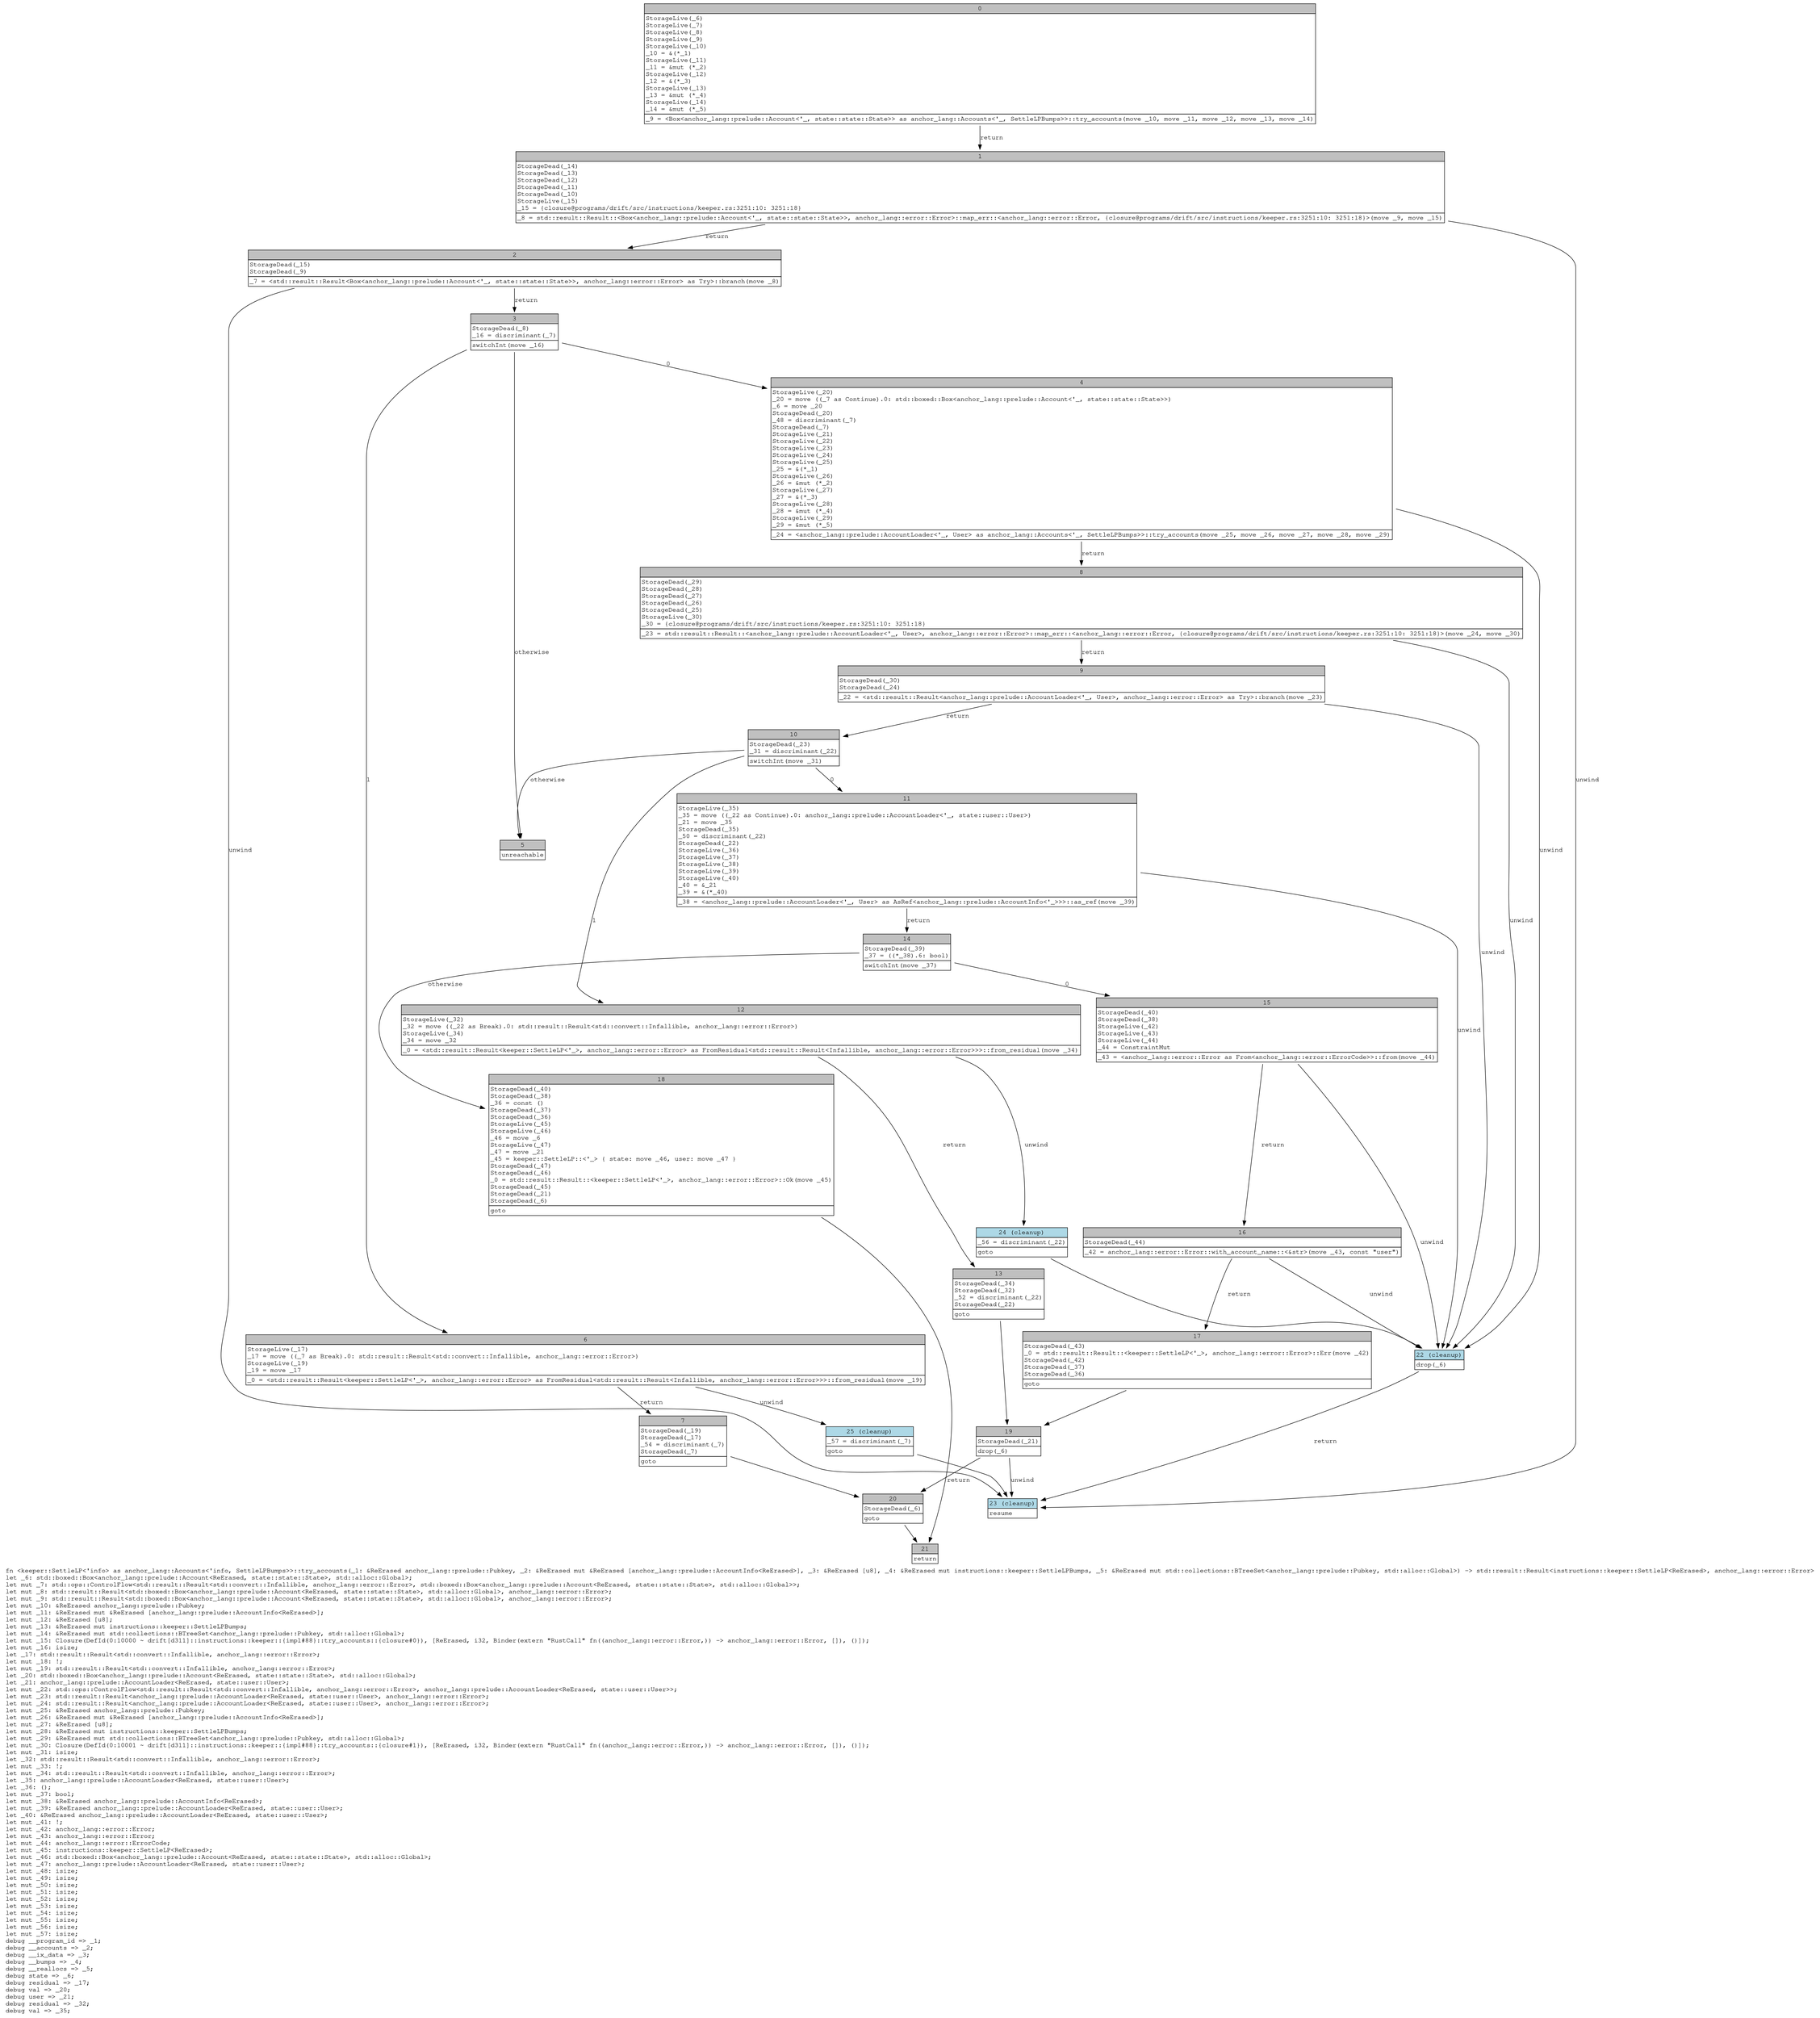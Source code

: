 digraph Mir_0_9999 {
    graph [fontname="Courier, monospace"];
    node [fontname="Courier, monospace"];
    edge [fontname="Courier, monospace"];
    label=<fn &lt;keeper::SettleLP&lt;'info&gt; as anchor_lang::Accounts&lt;'info, SettleLPBumps&gt;&gt;::try_accounts(_1: &amp;ReErased anchor_lang::prelude::Pubkey, _2: &amp;ReErased mut &amp;ReErased [anchor_lang::prelude::AccountInfo&lt;ReErased&gt;], _3: &amp;ReErased [u8], _4: &amp;ReErased mut instructions::keeper::SettleLPBumps, _5: &amp;ReErased mut std::collections::BTreeSet&lt;anchor_lang::prelude::Pubkey, std::alloc::Global&gt;) -&gt; std::result::Result&lt;instructions::keeper::SettleLP&lt;ReErased&gt;, anchor_lang::error::Error&gt;<br align="left"/>let _6: std::boxed::Box&lt;anchor_lang::prelude::Account&lt;ReErased, state::state::State&gt;, std::alloc::Global&gt;;<br align="left"/>let mut _7: std::ops::ControlFlow&lt;std::result::Result&lt;std::convert::Infallible, anchor_lang::error::Error&gt;, std::boxed::Box&lt;anchor_lang::prelude::Account&lt;ReErased, state::state::State&gt;, std::alloc::Global&gt;&gt;;<br align="left"/>let mut _8: std::result::Result&lt;std::boxed::Box&lt;anchor_lang::prelude::Account&lt;ReErased, state::state::State&gt;, std::alloc::Global&gt;, anchor_lang::error::Error&gt;;<br align="left"/>let mut _9: std::result::Result&lt;std::boxed::Box&lt;anchor_lang::prelude::Account&lt;ReErased, state::state::State&gt;, std::alloc::Global&gt;, anchor_lang::error::Error&gt;;<br align="left"/>let mut _10: &amp;ReErased anchor_lang::prelude::Pubkey;<br align="left"/>let mut _11: &amp;ReErased mut &amp;ReErased [anchor_lang::prelude::AccountInfo&lt;ReErased&gt;];<br align="left"/>let mut _12: &amp;ReErased [u8];<br align="left"/>let mut _13: &amp;ReErased mut instructions::keeper::SettleLPBumps;<br align="left"/>let mut _14: &amp;ReErased mut std::collections::BTreeSet&lt;anchor_lang::prelude::Pubkey, std::alloc::Global&gt;;<br align="left"/>let mut _15: Closure(DefId(0:10000 ~ drift[d311]::instructions::keeper::{impl#88}::try_accounts::{closure#0}), [ReErased, i32, Binder(extern &quot;RustCall&quot; fn((anchor_lang::error::Error,)) -&gt; anchor_lang::error::Error, []), ()]);<br align="left"/>let mut _16: isize;<br align="left"/>let _17: std::result::Result&lt;std::convert::Infallible, anchor_lang::error::Error&gt;;<br align="left"/>let mut _18: !;<br align="left"/>let mut _19: std::result::Result&lt;std::convert::Infallible, anchor_lang::error::Error&gt;;<br align="left"/>let _20: std::boxed::Box&lt;anchor_lang::prelude::Account&lt;ReErased, state::state::State&gt;, std::alloc::Global&gt;;<br align="left"/>let _21: anchor_lang::prelude::AccountLoader&lt;ReErased, state::user::User&gt;;<br align="left"/>let mut _22: std::ops::ControlFlow&lt;std::result::Result&lt;std::convert::Infallible, anchor_lang::error::Error&gt;, anchor_lang::prelude::AccountLoader&lt;ReErased, state::user::User&gt;&gt;;<br align="left"/>let mut _23: std::result::Result&lt;anchor_lang::prelude::AccountLoader&lt;ReErased, state::user::User&gt;, anchor_lang::error::Error&gt;;<br align="left"/>let mut _24: std::result::Result&lt;anchor_lang::prelude::AccountLoader&lt;ReErased, state::user::User&gt;, anchor_lang::error::Error&gt;;<br align="left"/>let mut _25: &amp;ReErased anchor_lang::prelude::Pubkey;<br align="left"/>let mut _26: &amp;ReErased mut &amp;ReErased [anchor_lang::prelude::AccountInfo&lt;ReErased&gt;];<br align="left"/>let mut _27: &amp;ReErased [u8];<br align="left"/>let mut _28: &amp;ReErased mut instructions::keeper::SettleLPBumps;<br align="left"/>let mut _29: &amp;ReErased mut std::collections::BTreeSet&lt;anchor_lang::prelude::Pubkey, std::alloc::Global&gt;;<br align="left"/>let mut _30: Closure(DefId(0:10001 ~ drift[d311]::instructions::keeper::{impl#88}::try_accounts::{closure#1}), [ReErased, i32, Binder(extern &quot;RustCall&quot; fn((anchor_lang::error::Error,)) -&gt; anchor_lang::error::Error, []), ()]);<br align="left"/>let mut _31: isize;<br align="left"/>let _32: std::result::Result&lt;std::convert::Infallible, anchor_lang::error::Error&gt;;<br align="left"/>let mut _33: !;<br align="left"/>let mut _34: std::result::Result&lt;std::convert::Infallible, anchor_lang::error::Error&gt;;<br align="left"/>let _35: anchor_lang::prelude::AccountLoader&lt;ReErased, state::user::User&gt;;<br align="left"/>let _36: ();<br align="left"/>let mut _37: bool;<br align="left"/>let mut _38: &amp;ReErased anchor_lang::prelude::AccountInfo&lt;ReErased&gt;;<br align="left"/>let mut _39: &amp;ReErased anchor_lang::prelude::AccountLoader&lt;ReErased, state::user::User&gt;;<br align="left"/>let _40: &amp;ReErased anchor_lang::prelude::AccountLoader&lt;ReErased, state::user::User&gt;;<br align="left"/>let mut _41: !;<br align="left"/>let mut _42: anchor_lang::error::Error;<br align="left"/>let mut _43: anchor_lang::error::Error;<br align="left"/>let mut _44: anchor_lang::error::ErrorCode;<br align="left"/>let mut _45: instructions::keeper::SettleLP&lt;ReErased&gt;;<br align="left"/>let mut _46: std::boxed::Box&lt;anchor_lang::prelude::Account&lt;ReErased, state::state::State&gt;, std::alloc::Global&gt;;<br align="left"/>let mut _47: anchor_lang::prelude::AccountLoader&lt;ReErased, state::user::User&gt;;<br align="left"/>let mut _48: isize;<br align="left"/>let mut _49: isize;<br align="left"/>let mut _50: isize;<br align="left"/>let mut _51: isize;<br align="left"/>let mut _52: isize;<br align="left"/>let mut _53: isize;<br align="left"/>let mut _54: isize;<br align="left"/>let mut _55: isize;<br align="left"/>let mut _56: isize;<br align="left"/>let mut _57: isize;<br align="left"/>debug __program_id =&gt; _1;<br align="left"/>debug __accounts =&gt; _2;<br align="left"/>debug __ix_data =&gt; _3;<br align="left"/>debug __bumps =&gt; _4;<br align="left"/>debug __reallocs =&gt; _5;<br align="left"/>debug state =&gt; _6;<br align="left"/>debug residual =&gt; _17;<br align="left"/>debug val =&gt; _20;<br align="left"/>debug user =&gt; _21;<br align="left"/>debug residual =&gt; _32;<br align="left"/>debug val =&gt; _35;<br align="left"/>>;
    bb0__0_9999 [shape="none", label=<<table border="0" cellborder="1" cellspacing="0"><tr><td bgcolor="gray" align="center" colspan="1">0</td></tr><tr><td align="left" balign="left">StorageLive(_6)<br/>StorageLive(_7)<br/>StorageLive(_8)<br/>StorageLive(_9)<br/>StorageLive(_10)<br/>_10 = &amp;(*_1)<br/>StorageLive(_11)<br/>_11 = &amp;mut (*_2)<br/>StorageLive(_12)<br/>_12 = &amp;(*_3)<br/>StorageLive(_13)<br/>_13 = &amp;mut (*_4)<br/>StorageLive(_14)<br/>_14 = &amp;mut (*_5)<br/></td></tr><tr><td align="left">_9 = &lt;Box&lt;anchor_lang::prelude::Account&lt;'_, state::state::State&gt;&gt; as anchor_lang::Accounts&lt;'_, SettleLPBumps&gt;&gt;::try_accounts(move _10, move _11, move _12, move _13, move _14)</td></tr></table>>];
    bb1__0_9999 [shape="none", label=<<table border="0" cellborder="1" cellspacing="0"><tr><td bgcolor="gray" align="center" colspan="1">1</td></tr><tr><td align="left" balign="left">StorageDead(_14)<br/>StorageDead(_13)<br/>StorageDead(_12)<br/>StorageDead(_11)<br/>StorageDead(_10)<br/>StorageLive(_15)<br/>_15 = {closure@programs/drift/src/instructions/keeper.rs:3251:10: 3251:18}<br/></td></tr><tr><td align="left">_8 = std::result::Result::&lt;Box&lt;anchor_lang::prelude::Account&lt;'_, state::state::State&gt;&gt;, anchor_lang::error::Error&gt;::map_err::&lt;anchor_lang::error::Error, {closure@programs/drift/src/instructions/keeper.rs:3251:10: 3251:18}&gt;(move _9, move _15)</td></tr></table>>];
    bb2__0_9999 [shape="none", label=<<table border="0" cellborder="1" cellspacing="0"><tr><td bgcolor="gray" align="center" colspan="1">2</td></tr><tr><td align="left" balign="left">StorageDead(_15)<br/>StorageDead(_9)<br/></td></tr><tr><td align="left">_7 = &lt;std::result::Result&lt;Box&lt;anchor_lang::prelude::Account&lt;'_, state::state::State&gt;&gt;, anchor_lang::error::Error&gt; as Try&gt;::branch(move _8)</td></tr></table>>];
    bb3__0_9999 [shape="none", label=<<table border="0" cellborder="1" cellspacing="0"><tr><td bgcolor="gray" align="center" colspan="1">3</td></tr><tr><td align="left" balign="left">StorageDead(_8)<br/>_16 = discriminant(_7)<br/></td></tr><tr><td align="left">switchInt(move _16)</td></tr></table>>];
    bb4__0_9999 [shape="none", label=<<table border="0" cellborder="1" cellspacing="0"><tr><td bgcolor="gray" align="center" colspan="1">4</td></tr><tr><td align="left" balign="left">StorageLive(_20)<br/>_20 = move ((_7 as Continue).0: std::boxed::Box&lt;anchor_lang::prelude::Account&lt;'_, state::state::State&gt;&gt;)<br/>_6 = move _20<br/>StorageDead(_20)<br/>_48 = discriminant(_7)<br/>StorageDead(_7)<br/>StorageLive(_21)<br/>StorageLive(_22)<br/>StorageLive(_23)<br/>StorageLive(_24)<br/>StorageLive(_25)<br/>_25 = &amp;(*_1)<br/>StorageLive(_26)<br/>_26 = &amp;mut (*_2)<br/>StorageLive(_27)<br/>_27 = &amp;(*_3)<br/>StorageLive(_28)<br/>_28 = &amp;mut (*_4)<br/>StorageLive(_29)<br/>_29 = &amp;mut (*_5)<br/></td></tr><tr><td align="left">_24 = &lt;anchor_lang::prelude::AccountLoader&lt;'_, User&gt; as anchor_lang::Accounts&lt;'_, SettleLPBumps&gt;&gt;::try_accounts(move _25, move _26, move _27, move _28, move _29)</td></tr></table>>];
    bb5__0_9999 [shape="none", label=<<table border="0" cellborder="1" cellspacing="0"><tr><td bgcolor="gray" align="center" colspan="1">5</td></tr><tr><td align="left">unreachable</td></tr></table>>];
    bb6__0_9999 [shape="none", label=<<table border="0" cellborder="1" cellspacing="0"><tr><td bgcolor="gray" align="center" colspan="1">6</td></tr><tr><td align="left" balign="left">StorageLive(_17)<br/>_17 = move ((_7 as Break).0: std::result::Result&lt;std::convert::Infallible, anchor_lang::error::Error&gt;)<br/>StorageLive(_19)<br/>_19 = move _17<br/></td></tr><tr><td align="left">_0 = &lt;std::result::Result&lt;keeper::SettleLP&lt;'_&gt;, anchor_lang::error::Error&gt; as FromResidual&lt;std::result::Result&lt;Infallible, anchor_lang::error::Error&gt;&gt;&gt;::from_residual(move _19)</td></tr></table>>];
    bb7__0_9999 [shape="none", label=<<table border="0" cellborder="1" cellspacing="0"><tr><td bgcolor="gray" align="center" colspan="1">7</td></tr><tr><td align="left" balign="left">StorageDead(_19)<br/>StorageDead(_17)<br/>_54 = discriminant(_7)<br/>StorageDead(_7)<br/></td></tr><tr><td align="left">goto</td></tr></table>>];
    bb8__0_9999 [shape="none", label=<<table border="0" cellborder="1" cellspacing="0"><tr><td bgcolor="gray" align="center" colspan="1">8</td></tr><tr><td align="left" balign="left">StorageDead(_29)<br/>StorageDead(_28)<br/>StorageDead(_27)<br/>StorageDead(_26)<br/>StorageDead(_25)<br/>StorageLive(_30)<br/>_30 = {closure@programs/drift/src/instructions/keeper.rs:3251:10: 3251:18}<br/></td></tr><tr><td align="left">_23 = std::result::Result::&lt;anchor_lang::prelude::AccountLoader&lt;'_, User&gt;, anchor_lang::error::Error&gt;::map_err::&lt;anchor_lang::error::Error, {closure@programs/drift/src/instructions/keeper.rs:3251:10: 3251:18}&gt;(move _24, move _30)</td></tr></table>>];
    bb9__0_9999 [shape="none", label=<<table border="0" cellborder="1" cellspacing="0"><tr><td bgcolor="gray" align="center" colspan="1">9</td></tr><tr><td align="left" balign="left">StorageDead(_30)<br/>StorageDead(_24)<br/></td></tr><tr><td align="left">_22 = &lt;std::result::Result&lt;anchor_lang::prelude::AccountLoader&lt;'_, User&gt;, anchor_lang::error::Error&gt; as Try&gt;::branch(move _23)</td></tr></table>>];
    bb10__0_9999 [shape="none", label=<<table border="0" cellborder="1" cellspacing="0"><tr><td bgcolor="gray" align="center" colspan="1">10</td></tr><tr><td align="left" balign="left">StorageDead(_23)<br/>_31 = discriminant(_22)<br/></td></tr><tr><td align="left">switchInt(move _31)</td></tr></table>>];
    bb11__0_9999 [shape="none", label=<<table border="0" cellborder="1" cellspacing="0"><tr><td bgcolor="gray" align="center" colspan="1">11</td></tr><tr><td align="left" balign="left">StorageLive(_35)<br/>_35 = move ((_22 as Continue).0: anchor_lang::prelude::AccountLoader&lt;'_, state::user::User&gt;)<br/>_21 = move _35<br/>StorageDead(_35)<br/>_50 = discriminant(_22)<br/>StorageDead(_22)<br/>StorageLive(_36)<br/>StorageLive(_37)<br/>StorageLive(_38)<br/>StorageLive(_39)<br/>StorageLive(_40)<br/>_40 = &amp;_21<br/>_39 = &amp;(*_40)<br/></td></tr><tr><td align="left">_38 = &lt;anchor_lang::prelude::AccountLoader&lt;'_, User&gt; as AsRef&lt;anchor_lang::prelude::AccountInfo&lt;'_&gt;&gt;&gt;::as_ref(move _39)</td></tr></table>>];
    bb12__0_9999 [shape="none", label=<<table border="0" cellborder="1" cellspacing="0"><tr><td bgcolor="gray" align="center" colspan="1">12</td></tr><tr><td align="left" balign="left">StorageLive(_32)<br/>_32 = move ((_22 as Break).0: std::result::Result&lt;std::convert::Infallible, anchor_lang::error::Error&gt;)<br/>StorageLive(_34)<br/>_34 = move _32<br/></td></tr><tr><td align="left">_0 = &lt;std::result::Result&lt;keeper::SettleLP&lt;'_&gt;, anchor_lang::error::Error&gt; as FromResidual&lt;std::result::Result&lt;Infallible, anchor_lang::error::Error&gt;&gt;&gt;::from_residual(move _34)</td></tr></table>>];
    bb13__0_9999 [shape="none", label=<<table border="0" cellborder="1" cellspacing="0"><tr><td bgcolor="gray" align="center" colspan="1">13</td></tr><tr><td align="left" balign="left">StorageDead(_34)<br/>StorageDead(_32)<br/>_52 = discriminant(_22)<br/>StorageDead(_22)<br/></td></tr><tr><td align="left">goto</td></tr></table>>];
    bb14__0_9999 [shape="none", label=<<table border="0" cellborder="1" cellspacing="0"><tr><td bgcolor="gray" align="center" colspan="1">14</td></tr><tr><td align="left" balign="left">StorageDead(_39)<br/>_37 = ((*_38).6: bool)<br/></td></tr><tr><td align="left">switchInt(move _37)</td></tr></table>>];
    bb15__0_9999 [shape="none", label=<<table border="0" cellborder="1" cellspacing="0"><tr><td bgcolor="gray" align="center" colspan="1">15</td></tr><tr><td align="left" balign="left">StorageDead(_40)<br/>StorageDead(_38)<br/>StorageLive(_42)<br/>StorageLive(_43)<br/>StorageLive(_44)<br/>_44 = ConstraintMut<br/></td></tr><tr><td align="left">_43 = &lt;anchor_lang::error::Error as From&lt;anchor_lang::error::ErrorCode&gt;&gt;::from(move _44)</td></tr></table>>];
    bb16__0_9999 [shape="none", label=<<table border="0" cellborder="1" cellspacing="0"><tr><td bgcolor="gray" align="center" colspan="1">16</td></tr><tr><td align="left" balign="left">StorageDead(_44)<br/></td></tr><tr><td align="left">_42 = anchor_lang::error::Error::with_account_name::&lt;&amp;str&gt;(move _43, const &quot;user&quot;)</td></tr></table>>];
    bb17__0_9999 [shape="none", label=<<table border="0" cellborder="1" cellspacing="0"><tr><td bgcolor="gray" align="center" colspan="1">17</td></tr><tr><td align="left" balign="left">StorageDead(_43)<br/>_0 = std::result::Result::&lt;keeper::SettleLP&lt;'_&gt;, anchor_lang::error::Error&gt;::Err(move _42)<br/>StorageDead(_42)<br/>StorageDead(_37)<br/>StorageDead(_36)<br/></td></tr><tr><td align="left">goto</td></tr></table>>];
    bb18__0_9999 [shape="none", label=<<table border="0" cellborder="1" cellspacing="0"><tr><td bgcolor="gray" align="center" colspan="1">18</td></tr><tr><td align="left" balign="left">StorageDead(_40)<br/>StorageDead(_38)<br/>_36 = const ()<br/>StorageDead(_37)<br/>StorageDead(_36)<br/>StorageLive(_45)<br/>StorageLive(_46)<br/>_46 = move _6<br/>StorageLive(_47)<br/>_47 = move _21<br/>_45 = keeper::SettleLP::&lt;'_&gt; { state: move _46, user: move _47 }<br/>StorageDead(_47)<br/>StorageDead(_46)<br/>_0 = std::result::Result::&lt;keeper::SettleLP&lt;'_&gt;, anchor_lang::error::Error&gt;::Ok(move _45)<br/>StorageDead(_45)<br/>StorageDead(_21)<br/>StorageDead(_6)<br/></td></tr><tr><td align="left">goto</td></tr></table>>];
    bb19__0_9999 [shape="none", label=<<table border="0" cellborder="1" cellspacing="0"><tr><td bgcolor="gray" align="center" colspan="1">19</td></tr><tr><td align="left" balign="left">StorageDead(_21)<br/></td></tr><tr><td align="left">drop(_6)</td></tr></table>>];
    bb20__0_9999 [shape="none", label=<<table border="0" cellborder="1" cellspacing="0"><tr><td bgcolor="gray" align="center" colspan="1">20</td></tr><tr><td align="left" balign="left">StorageDead(_6)<br/></td></tr><tr><td align="left">goto</td></tr></table>>];
    bb21__0_9999 [shape="none", label=<<table border="0" cellborder="1" cellspacing="0"><tr><td bgcolor="gray" align="center" colspan="1">21</td></tr><tr><td align="left">return</td></tr></table>>];
    bb22__0_9999 [shape="none", label=<<table border="0" cellborder="1" cellspacing="0"><tr><td bgcolor="lightblue" align="center" colspan="1">22 (cleanup)</td></tr><tr><td align="left">drop(_6)</td></tr></table>>];
    bb23__0_9999 [shape="none", label=<<table border="0" cellborder="1" cellspacing="0"><tr><td bgcolor="lightblue" align="center" colspan="1">23 (cleanup)</td></tr><tr><td align="left">resume</td></tr></table>>];
    bb24__0_9999 [shape="none", label=<<table border="0" cellborder="1" cellspacing="0"><tr><td bgcolor="lightblue" align="center" colspan="1">24 (cleanup)</td></tr><tr><td align="left" balign="left">_56 = discriminant(_22)<br/></td></tr><tr><td align="left">goto</td></tr></table>>];
    bb25__0_9999 [shape="none", label=<<table border="0" cellborder="1" cellspacing="0"><tr><td bgcolor="lightblue" align="center" colspan="1">25 (cleanup)</td></tr><tr><td align="left" balign="left">_57 = discriminant(_7)<br/></td></tr><tr><td align="left">goto</td></tr></table>>];
    bb0__0_9999 -> bb1__0_9999 [label="return"];
    bb1__0_9999 -> bb2__0_9999 [label="return"];
    bb1__0_9999 -> bb23__0_9999 [label="unwind"];
    bb2__0_9999 -> bb3__0_9999 [label="return"];
    bb2__0_9999 -> bb23__0_9999 [label="unwind"];
    bb3__0_9999 -> bb4__0_9999 [label="0"];
    bb3__0_9999 -> bb6__0_9999 [label="1"];
    bb3__0_9999 -> bb5__0_9999 [label="otherwise"];
    bb4__0_9999 -> bb8__0_9999 [label="return"];
    bb4__0_9999 -> bb22__0_9999 [label="unwind"];
    bb6__0_9999 -> bb7__0_9999 [label="return"];
    bb6__0_9999 -> bb25__0_9999 [label="unwind"];
    bb7__0_9999 -> bb20__0_9999 [label=""];
    bb8__0_9999 -> bb9__0_9999 [label="return"];
    bb8__0_9999 -> bb22__0_9999 [label="unwind"];
    bb9__0_9999 -> bb10__0_9999 [label="return"];
    bb9__0_9999 -> bb22__0_9999 [label="unwind"];
    bb10__0_9999 -> bb11__0_9999 [label="0"];
    bb10__0_9999 -> bb12__0_9999 [label="1"];
    bb10__0_9999 -> bb5__0_9999 [label="otherwise"];
    bb11__0_9999 -> bb14__0_9999 [label="return"];
    bb11__0_9999 -> bb22__0_9999 [label="unwind"];
    bb12__0_9999 -> bb13__0_9999 [label="return"];
    bb12__0_9999 -> bb24__0_9999 [label="unwind"];
    bb13__0_9999 -> bb19__0_9999 [label=""];
    bb14__0_9999 -> bb15__0_9999 [label="0"];
    bb14__0_9999 -> bb18__0_9999 [label="otherwise"];
    bb15__0_9999 -> bb16__0_9999 [label="return"];
    bb15__0_9999 -> bb22__0_9999 [label="unwind"];
    bb16__0_9999 -> bb17__0_9999 [label="return"];
    bb16__0_9999 -> bb22__0_9999 [label="unwind"];
    bb17__0_9999 -> bb19__0_9999 [label=""];
    bb18__0_9999 -> bb21__0_9999 [label=""];
    bb19__0_9999 -> bb20__0_9999 [label="return"];
    bb19__0_9999 -> bb23__0_9999 [label="unwind"];
    bb20__0_9999 -> bb21__0_9999 [label=""];
    bb22__0_9999 -> bb23__0_9999 [label="return"];
    bb24__0_9999 -> bb22__0_9999 [label=""];
    bb25__0_9999 -> bb23__0_9999 [label=""];
}
